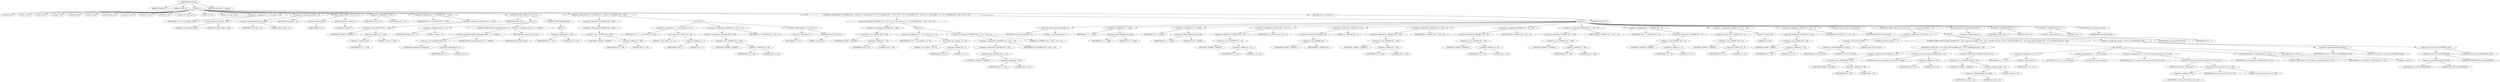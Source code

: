 digraph tftp_connect {  
"1000114" [label = "(METHOD,tftp_connect)" ]
"1000115" [label = "(PARAM,_DWORD *a1)" ]
"1000116" [label = "(PARAM,_BYTE *a2)" ]
"1000117" [label = "(BLOCK,,)" ]
"1000118" [label = "(LOCAL,v4: int)" ]
"1000119" [label = "(LOCAL,v5: int)" ]
"1000120" [label = "(LOCAL,v6: int)" ]
"1000121" [label = "(LOCAL,v7: int)" ]
"1000122" [label = "(LOCAL,v8: int)" ]
"1000123" [label = "(LOCAL,v9: int)" ]
"1000124" [label = "(LOCAL,result: int)" ]
"1000125" [label = "(LOCAL,v11: int)" ]
"1000126" [label = "(LOCAL,v12: int *)" ]
"1000127" [label = "(LOCAL,v13: int)" ]
"1000128" [label = "(LOCAL,v14: const char *)" ]
"1000129" [label = "(LOCAL,v15: int)" ]
"1000130" [label = "(LOCAL,v16: char [ 128 ])" ]
"1000131" [label = "(<operator>.assignment,v4 = Curl_ccalloc(1, 336))" ]
"1000132" [label = "(IDENTIFIER,v4,v4 = Curl_ccalloc(1, 336))" ]
"1000133" [label = "(Curl_ccalloc,Curl_ccalloc(1, 336))" ]
"1000134" [label = "(LITERAL,1,Curl_ccalloc(1, 336))" ]
"1000135" [label = "(LITERAL,336,Curl_ccalloc(1, 336))" ]
"1000136" [label = "(<operator>.assignment,a1[188] = v4)" ]
"1000137" [label = "(<operator>.indirectIndexAccess,a1[188])" ]
"1000138" [label = "(IDENTIFIER,a1,a1[188] = v4)" ]
"1000139" [label = "(LITERAL,188,a1[188] = v4)" ]
"1000140" [label = "(IDENTIFIER,v4,a1[188] = v4)" ]
"1000141" [label = "(CONTROL_STRUCTURE,if ( !v4 ),if ( !v4 ))" ]
"1000142" [label = "(<operator>.logicalNot,!v4)" ]
"1000143" [label = "(IDENTIFIER,v4,!v4)" ]
"1000144" [label = "(RETURN,return 27;,return 27;)" ]
"1000145" [label = "(LITERAL,27,return 27;)" ]
"1000146" [label = "(<operator>.assignment,v5 = v4)" ]
"1000147" [label = "(IDENTIFIER,v5,v5 = v4)" ]
"1000148" [label = "(IDENTIFIER,v4,v5 = v4)" ]
"1000149" [label = "(<operator>.assignment,v6 = *(_DWORD *)(*a1 + 1576))" ]
"1000150" [label = "(IDENTIFIER,v6,v6 = *(_DWORD *)(*a1 + 1576))" ]
"1000151" [label = "(<operator>.indirection,*(_DWORD *)(*a1 + 1576))" ]
"1000152" [label = "(<operator>.cast,(_DWORD *)(*a1 + 1576))" ]
"1000153" [label = "(UNKNOWN,_DWORD *,_DWORD *)" ]
"1000154" [label = "(<operator>.addition,*a1 + 1576)" ]
"1000155" [label = "(<operator>.indirection,*a1)" ]
"1000156" [label = "(IDENTIFIER,a1,*a1 + 1576)" ]
"1000157" [label = "(LITERAL,1576,*a1 + 1576)" ]
"1000158" [label = "(CONTROL_STRUCTURE,if ( v6 ),if ( v6 ))" ]
"1000159" [label = "(IDENTIFIER,v6,if ( v6 ))" ]
"1000160" [label = "(BLOCK,,)" ]
"1000161" [label = "(<operator>.assignment,result = 71)" ]
"1000162" [label = "(IDENTIFIER,result,result = 71)" ]
"1000163" [label = "(LITERAL,71,result = 71)" ]
"1000164" [label = "(CONTROL_STRUCTURE,if ( (unsigned int)(v6 - 8) >= 0xFFB1 ),if ( (unsigned int)(v6 - 8) >= 0xFFB1 ))" ]
"1000165" [label = "(<operator>.greaterEqualsThan,(unsigned int)(v6 - 8) >= 0xFFB1)" ]
"1000166" [label = "(<operator>.cast,(unsigned int)(v6 - 8))" ]
"1000167" [label = "(UNKNOWN,unsigned int,unsigned int)" ]
"1000168" [label = "(<operator>.subtraction,v6 - 8)" ]
"1000169" [label = "(IDENTIFIER,v6,v6 - 8)" ]
"1000170" [label = "(LITERAL,8,v6 - 8)" ]
"1000171" [label = "(LITERAL,0xFFB1,(unsigned int)(v6 - 8) >= 0xFFB1)" ]
"1000172" [label = "(RETURN,return result;,return result;)" ]
"1000173" [label = "(IDENTIFIER,result,return result;)" ]
"1000174" [label = "(CONTROL_STRUCTURE,else,else)" ]
"1000175" [label = "(BLOCK,,)" ]
"1000176" [label = "(<operator>.assignment,v6 = 512)" ]
"1000177" [label = "(IDENTIFIER,v6,v6 = 512)" ]
"1000178" [label = "(LITERAL,512,v6 = 512)" ]
"1000179" [label = "(CONTROL_STRUCTURE,if ( !*(_DWORD *)(v5 + 328) ),if ( !*(_DWORD *)(v5 + 328) ))" ]
"1000180" [label = "(<operator>.logicalNot,!*(_DWORD *)(v5 + 328))" ]
"1000181" [label = "(<operator>.indirection,*(_DWORD *)(v5 + 328))" ]
"1000182" [label = "(<operator>.cast,(_DWORD *)(v5 + 328))" ]
"1000183" [label = "(UNKNOWN,_DWORD *,_DWORD *)" ]
"1000184" [label = "(<operator>.addition,v5 + 328)" ]
"1000185" [label = "(IDENTIFIER,v5,v5 + 328)" ]
"1000186" [label = "(LITERAL,328,v5 + 328)" ]
"1000187" [label = "(BLOCK,,)" ]
"1000188" [label = "(<operator>.assignment,v11 = Curl_ccalloc(1, v6 + 4))" ]
"1000189" [label = "(IDENTIFIER,v11,v11 = Curl_ccalloc(1, v6 + 4))" ]
"1000190" [label = "(Curl_ccalloc,Curl_ccalloc(1, v6 + 4))" ]
"1000191" [label = "(LITERAL,1,Curl_ccalloc(1, v6 + 4))" ]
"1000192" [label = "(<operator>.addition,v6 + 4)" ]
"1000193" [label = "(IDENTIFIER,v6,v6 + 4)" ]
"1000194" [label = "(LITERAL,4,v6 + 4)" ]
"1000195" [label = "(<operator>.assignment,*(_DWORD *)(v5 + 328) = v11)" ]
"1000196" [label = "(<operator>.indirection,*(_DWORD *)(v5 + 328))" ]
"1000197" [label = "(<operator>.cast,(_DWORD *)(v5 + 328))" ]
"1000198" [label = "(UNKNOWN,_DWORD *,_DWORD *)" ]
"1000199" [label = "(<operator>.addition,v5 + 328)" ]
"1000200" [label = "(IDENTIFIER,v5,v5 + 328)" ]
"1000201" [label = "(LITERAL,328,v5 + 328)" ]
"1000202" [label = "(IDENTIFIER,v11,*(_DWORD *)(v5 + 328) = v11)" ]
"1000203" [label = "(CONTROL_STRUCTURE,if ( !v11 ),if ( !v11 ))" ]
"1000204" [label = "(<operator>.logicalNot,!v11)" ]
"1000205" [label = "(IDENTIFIER,v11,!v11)" ]
"1000206" [label = "(RETURN,return 27;,return 27;)" ]
"1000207" [label = "(LITERAL,27,return 27;)" ]
"1000208" [label = "(CONTROL_STRUCTURE,if ( *(_DWORD *)(v5 + 332) || (v15 = Curl_ccalloc(1, v6 + 4), (*(_DWORD *)(v5 + 332) = v15) != 0) ),if ( *(_DWORD *)(v5 + 332) || (v15 = Curl_ccalloc(1, v6 + 4), (*(_DWORD *)(v5 + 332) = v15) != 0) ))" ]
"1000209" [label = "(<operator>.logicalOr,*(_DWORD *)(v5 + 332) || (v15 = Curl_ccalloc(1, v6 + 4), (*(_DWORD *)(v5 + 332) = v15) != 0))" ]
"1000210" [label = "(<operator>.indirection,*(_DWORD *)(v5 + 332))" ]
"1000211" [label = "(<operator>.cast,(_DWORD *)(v5 + 332))" ]
"1000212" [label = "(UNKNOWN,_DWORD *,_DWORD *)" ]
"1000213" [label = "(<operator>.addition,v5 + 332)" ]
"1000214" [label = "(IDENTIFIER,v5,v5 + 332)" ]
"1000215" [label = "(LITERAL,332,v5 + 332)" ]
"1000216" [label = "(BLOCK,,)" ]
"1000217" [label = "(<operator>.assignment,v15 = Curl_ccalloc(1, v6 + 4))" ]
"1000218" [label = "(IDENTIFIER,v15,v15 = Curl_ccalloc(1, v6 + 4))" ]
"1000219" [label = "(Curl_ccalloc,Curl_ccalloc(1, v6 + 4))" ]
"1000220" [label = "(LITERAL,1,Curl_ccalloc(1, v6 + 4))" ]
"1000221" [label = "(<operator>.addition,v6 + 4)" ]
"1000222" [label = "(IDENTIFIER,v6,v6 + 4)" ]
"1000223" [label = "(LITERAL,4,v6 + 4)" ]
"1000224" [label = "(<operator>.notEquals,(*(_DWORD *)(v5 + 332) = v15) != 0)" ]
"1000225" [label = "(<operator>.assignment,*(_DWORD *)(v5 + 332) = v15)" ]
"1000226" [label = "(<operator>.indirection,*(_DWORD *)(v5 + 332))" ]
"1000227" [label = "(<operator>.cast,(_DWORD *)(v5 + 332))" ]
"1000228" [label = "(UNKNOWN,_DWORD *,_DWORD *)" ]
"1000229" [label = "(<operator>.addition,v5 + 332)" ]
"1000230" [label = "(IDENTIFIER,v5,v5 + 332)" ]
"1000231" [label = "(LITERAL,332,v5 + 332)" ]
"1000232" [label = "(IDENTIFIER,v15,*(_DWORD *)(v5 + 332) = v15)" ]
"1000233" [label = "(LITERAL,0,(*(_DWORD *)(v5 + 332) = v15) != 0)" ]
"1000234" [label = "(BLOCK,,)" ]
"1000235" [label = "(Curl_conncontrol,Curl_conncontrol(a1, 1))" ]
"1000236" [label = "(IDENTIFIER,a1,Curl_conncontrol(a1, 1))" ]
"1000237" [label = "(LITERAL,1,Curl_conncontrol(a1, 1))" ]
"1000238" [label = "(<operator>.assignment,v7 = a1[20])" ]
"1000239" [label = "(IDENTIFIER,v7,v7 = a1[20])" ]
"1000240" [label = "(<operator>.indirectIndexAccess,a1[20])" ]
"1000241" [label = "(IDENTIFIER,a1,v7 = a1[20])" ]
"1000242" [label = "(LITERAL,20,v7 = a1[20])" ]
"1000243" [label = "(<operator>.assignment,v8 = a1[105])" ]
"1000244" [label = "(IDENTIFIER,v8,v8 = a1[105])" ]
"1000245" [label = "(<operator>.indirectIndexAccess,a1[105])" ]
"1000246" [label = "(IDENTIFIER,a1,v8 = a1[105])" ]
"1000247" [label = "(LITERAL,105,v8 = a1[105])" ]
"1000248" [label = "(<operator>.assignment,*(_DWORD *)(v5 + 16) = a1)" ]
"1000249" [label = "(<operator>.indirection,*(_DWORD *)(v5 + 16))" ]
"1000250" [label = "(<operator>.cast,(_DWORD *)(v5 + 16))" ]
"1000251" [label = "(UNKNOWN,_DWORD *,_DWORD *)" ]
"1000252" [label = "(<operator>.addition,v5 + 16)" ]
"1000253" [label = "(IDENTIFIER,v5,v5 + 16)" ]
"1000254" [label = "(LITERAL,16,v5 + 16)" ]
"1000255" [label = "(IDENTIFIER,a1,*(_DWORD *)(v5 + 16) = a1)" ]
"1000256" [label = "(<operator>.assignment,*(_DWORD *)v5 = 0)" ]
"1000257" [label = "(<operator>.indirection,*(_DWORD *)v5)" ]
"1000258" [label = "(<operator>.cast,(_DWORD *)v5)" ]
"1000259" [label = "(UNKNOWN,_DWORD *,_DWORD *)" ]
"1000260" [label = "(IDENTIFIER,v5,(_DWORD *)v5)" ]
"1000261" [label = "(LITERAL,0,*(_DWORD *)v5 = 0)" ]
"1000262" [label = "(<operator>.assignment,*(_DWORD *)(v5 + 320) = v6)" ]
"1000263" [label = "(<operator>.indirection,*(_DWORD *)(v5 + 320))" ]
"1000264" [label = "(<operator>.cast,(_DWORD *)(v5 + 320))" ]
"1000265" [label = "(UNKNOWN,_DWORD *,_DWORD *)" ]
"1000266" [label = "(<operator>.addition,v5 + 320)" ]
"1000267" [label = "(IDENTIFIER,v5,v5 + 320)" ]
"1000268" [label = "(LITERAL,320,v5 + 320)" ]
"1000269" [label = "(IDENTIFIER,v6,*(_DWORD *)(v5 + 320) = v6)" ]
"1000270" [label = "(<operator>.assignment,*(_DWORD *)(v5 + 20) = v8)" ]
"1000271" [label = "(<operator>.indirection,*(_DWORD *)(v5 + 20))" ]
"1000272" [label = "(<operator>.cast,(_DWORD *)(v5 + 20))" ]
"1000273" [label = "(UNKNOWN,_DWORD *,_DWORD *)" ]
"1000274" [label = "(<operator>.addition,v5 + 20)" ]
"1000275" [label = "(IDENTIFIER,v5,v5 + 20)" ]
"1000276" [label = "(LITERAL,20,v5 + 20)" ]
"1000277" [label = "(IDENTIFIER,v8,*(_DWORD *)(v5 + 20) = v8)" ]
"1000278" [label = "(<operator>.assignment,*(_DWORD *)(v5 + 324) = v6)" ]
"1000279" [label = "(<operator>.indirection,*(_DWORD *)(v5 + 324))" ]
"1000280" [label = "(<operator>.cast,(_DWORD *)(v5 + 324))" ]
"1000281" [label = "(UNKNOWN,_DWORD *,_DWORD *)" ]
"1000282" [label = "(<operator>.addition,v5 + 324)" ]
"1000283" [label = "(IDENTIFIER,v5,v5 + 324)" ]
"1000284" [label = "(LITERAL,324,v5 + 324)" ]
"1000285" [label = "(IDENTIFIER,v6,*(_DWORD *)(v5 + 324) = v6)" ]
"1000286" [label = "(<operator>.assignment,v9 = *(_DWORD *)(v7 + 4))" ]
"1000287" [label = "(IDENTIFIER,v9,v9 = *(_DWORD *)(v7 + 4))" ]
"1000288" [label = "(<operator>.indirection,*(_DWORD *)(v7 + 4))" ]
"1000289" [label = "(<operator>.cast,(_DWORD *)(v7 + 4))" ]
"1000290" [label = "(UNKNOWN,_DWORD *,_DWORD *)" ]
"1000291" [label = "(<operator>.addition,v7 + 4)" ]
"1000292" [label = "(IDENTIFIER,v7,v7 + 4)" ]
"1000293" [label = "(LITERAL,4,v7 + 4)" ]
"1000294" [label = "(<operator>.assignment,*(_DWORD *)(v5 + 8) = -100)" ]
"1000295" [label = "(<operator>.indirection,*(_DWORD *)(v5 + 8))" ]
"1000296" [label = "(<operator>.cast,(_DWORD *)(v5 + 8))" ]
"1000297" [label = "(UNKNOWN,_DWORD *,_DWORD *)" ]
"1000298" [label = "(<operator>.addition,v5 + 8)" ]
"1000299" [label = "(IDENTIFIER,v5,v5 + 8)" ]
"1000300" [label = "(LITERAL,8,v5 + 8)" ]
"1000301" [label = "(<operator>.minus,-100)" ]
"1000302" [label = "(LITERAL,100,-100)" ]
"1000303" [label = "(<operator>.assignment,*(_WORD *)(v5 + 52) = v9)" ]
"1000304" [label = "(<operator>.indirection,*(_WORD *)(v5 + 52))" ]
"1000305" [label = "(<operator>.cast,(_WORD *)(v5 + 52))" ]
"1000306" [label = "(UNKNOWN,_WORD *,_WORD *)" ]
"1000307" [label = "(<operator>.addition,v5 + 52)" ]
"1000308" [label = "(IDENTIFIER,v5,v5 + 52)" ]
"1000309" [label = "(LITERAL,52,v5 + 52)" ]
"1000310" [label = "(IDENTIFIER,v9,*(_WORD *)(v5 + 52) = v9)" ]
"1000311" [label = "(tftp_set_timeouts,tftp_set_timeouts(v5))" ]
"1000312" [label = "(IDENTIFIER,v5,tftp_set_timeouts(v5))" ]
"1000313" [label = "(CONTROL_STRUCTURE,if ( (a1[147] & 0x40) == 0 ),if ( (a1[147] & 0x40) == 0 ))" ]
"1000314" [label = "(<operator>.equals,(a1[147] & 0x40) == 0)" ]
"1000315" [label = "(<operator>.and,a1[147] & 0x40)" ]
"1000316" [label = "(<operator>.indirectIndexAccess,a1[147])" ]
"1000317" [label = "(IDENTIFIER,a1,a1[147] & 0x40)" ]
"1000318" [label = "(LITERAL,147,a1[147] & 0x40)" ]
"1000319" [label = "(LITERAL,0x40,a1[147] & 0x40)" ]
"1000320" [label = "(LITERAL,0,(a1[147] & 0x40) == 0)" ]
"1000321" [label = "(BLOCK,,)" ]
"1000322" [label = "(CONTROL_STRUCTURE,if ( bind(*(_DWORD *)(v5 + 20), (const struct sockaddr *)(v5 + 52), *(_DWORD *)(a1[20] + 16)) ),if ( bind(*(_DWORD *)(v5 + 20), (const struct sockaddr *)(v5 + 52), *(_DWORD *)(a1[20] + 16)) ))" ]
"1000323" [label = "(bind,bind(*(_DWORD *)(v5 + 20), (const struct sockaddr *)(v5 + 52), *(_DWORD *)(a1[20] + 16)))" ]
"1000324" [label = "(<operator>.indirection,*(_DWORD *)(v5 + 20))" ]
"1000325" [label = "(<operator>.cast,(_DWORD *)(v5 + 20))" ]
"1000326" [label = "(UNKNOWN,_DWORD *,_DWORD *)" ]
"1000327" [label = "(<operator>.addition,v5 + 20)" ]
"1000328" [label = "(IDENTIFIER,v5,v5 + 20)" ]
"1000329" [label = "(LITERAL,20,v5 + 20)" ]
"1000330" [label = "(<operator>.cast,(const struct sockaddr *)(v5 + 52))" ]
"1000331" [label = "(UNKNOWN,const struct sockaddr *,const struct sockaddr *)" ]
"1000332" [label = "(<operator>.addition,v5 + 52)" ]
"1000333" [label = "(IDENTIFIER,v5,v5 + 52)" ]
"1000334" [label = "(LITERAL,52,v5 + 52)" ]
"1000335" [label = "(<operator>.indirection,*(_DWORD *)(a1[20] + 16))" ]
"1000336" [label = "(<operator>.cast,(_DWORD *)(a1[20] + 16))" ]
"1000337" [label = "(UNKNOWN,_DWORD *,_DWORD *)" ]
"1000338" [label = "(<operator>.addition,a1[20] + 16)" ]
"1000339" [label = "(<operator>.indirectIndexAccess,a1[20])" ]
"1000340" [label = "(IDENTIFIER,a1,a1[20] + 16)" ]
"1000341" [label = "(LITERAL,20,a1[20] + 16)" ]
"1000342" [label = "(LITERAL,16,a1[20] + 16)" ]
"1000343" [label = "(BLOCK,,)" ]
"1000344" [label = "(<operator>.assignment,v13 = *a1)" ]
"1000345" [label = "(IDENTIFIER,v13,v13 = *a1)" ]
"1000346" [label = "(<operator>.indirection,*a1)" ]
"1000347" [label = "(IDENTIFIER,a1,v13 = *a1)" ]
"1000348" [label = "(<operator>.assignment,v12 = _errno_location())" ]
"1000349" [label = "(IDENTIFIER,v12,v12 = _errno_location())" ]
"1000350" [label = "(_errno_location,_errno_location())" ]
"1000351" [label = "(<operator>.assignment,v14 = (const char *)Curl_strerror(*v12, v16, 128))" ]
"1000352" [label = "(IDENTIFIER,v14,v14 = (const char *)Curl_strerror(*v12, v16, 128))" ]
"1000353" [label = "(<operator>.cast,(const char *)Curl_strerror(*v12, v16, 128))" ]
"1000354" [label = "(UNKNOWN,const char *,const char *)" ]
"1000355" [label = "(Curl_strerror,Curl_strerror(*v12, v16, 128))" ]
"1000356" [label = "(<operator>.indirection,*v12)" ]
"1000357" [label = "(IDENTIFIER,v12,Curl_strerror(*v12, v16, 128))" ]
"1000358" [label = "(IDENTIFIER,v16,Curl_strerror(*v12, v16, 128))" ]
"1000359" [label = "(LITERAL,128,Curl_strerror(*v12, v16, 128))" ]
"1000360" [label = "(Curl_failf,Curl_failf(v13, \"bind() failed; %s\", v14))" ]
"1000361" [label = "(IDENTIFIER,v13,Curl_failf(v13, \"bind() failed; %s\", v14))" ]
"1000362" [label = "(LITERAL,\"bind() failed; %s\",Curl_failf(v13, \"bind() failed; %s\", v14))" ]
"1000363" [label = "(IDENTIFIER,v14,Curl_failf(v13, \"bind() failed; %s\", v14))" ]
"1000364" [label = "(RETURN,return 7;,return 7;)" ]
"1000365" [label = "(LITERAL,7,return 7;)" ]
"1000366" [label = "(<operator>.assignment,a1[147] = a1[147] & 0xFFFFFFBF | 0x40)" ]
"1000367" [label = "(<operator>.indirectIndexAccess,a1[147])" ]
"1000368" [label = "(IDENTIFIER,a1,a1[147] = a1[147] & 0xFFFFFFBF | 0x40)" ]
"1000369" [label = "(LITERAL,147,a1[147] = a1[147] & 0xFFFFFFBF | 0x40)" ]
"1000370" [label = "(<operator>.or,a1[147] & 0xFFFFFFBF | 0x40)" ]
"1000371" [label = "(<operator>.and,a1[147] & 0xFFFFFFBF)" ]
"1000372" [label = "(<operator>.indirectIndexAccess,a1[147])" ]
"1000373" [label = "(IDENTIFIER,a1,a1[147] & 0xFFFFFFBF)" ]
"1000374" [label = "(LITERAL,147,a1[147] & 0xFFFFFFBF)" ]
"1000375" [label = "(LITERAL,0xFFFFFFBF,a1[147] & 0xFFFFFFBF)" ]
"1000376" [label = "(LITERAL,0x40,a1[147] & 0xFFFFFFBF | 0x40)" ]
"1000377" [label = "(Curl_pgrsStartNow,Curl_pgrsStartNow(*a1))" ]
"1000378" [label = "(<operator>.indirection,*a1)" ]
"1000379" [label = "(IDENTIFIER,a1,Curl_pgrsStartNow(*a1))" ]
"1000380" [label = "(<operator>.assignment,result = 0)" ]
"1000381" [label = "(IDENTIFIER,result,result = 0)" ]
"1000382" [label = "(LITERAL,0,result = 0)" ]
"1000383" [label = "(<operator>.assignment,*a2 = 1)" ]
"1000384" [label = "(<operator>.indirection,*a2)" ]
"1000385" [label = "(IDENTIFIER,a2,*a2 = 1)" ]
"1000386" [label = "(LITERAL,1,*a2 = 1)" ]
"1000387" [label = "(RETURN,return result;,return result;)" ]
"1000388" [label = "(IDENTIFIER,result,return result;)" ]
"1000389" [label = "(RETURN,return 27;,return 27;)" ]
"1000390" [label = "(LITERAL,27,return 27;)" ]
"1000391" [label = "(METHOD_RETURN,int __fastcall)" ]
  "1000114" -> "1000115" 
  "1000114" -> "1000116" 
  "1000114" -> "1000117" 
  "1000114" -> "1000391" 
  "1000117" -> "1000118" 
  "1000117" -> "1000119" 
  "1000117" -> "1000120" 
  "1000117" -> "1000121" 
  "1000117" -> "1000122" 
  "1000117" -> "1000123" 
  "1000117" -> "1000124" 
  "1000117" -> "1000125" 
  "1000117" -> "1000126" 
  "1000117" -> "1000127" 
  "1000117" -> "1000128" 
  "1000117" -> "1000129" 
  "1000117" -> "1000130" 
  "1000117" -> "1000131" 
  "1000117" -> "1000136" 
  "1000117" -> "1000141" 
  "1000117" -> "1000146" 
  "1000117" -> "1000149" 
  "1000117" -> "1000158" 
  "1000117" -> "1000179" 
  "1000117" -> "1000208" 
  "1000117" -> "1000389" 
  "1000131" -> "1000132" 
  "1000131" -> "1000133" 
  "1000133" -> "1000134" 
  "1000133" -> "1000135" 
  "1000136" -> "1000137" 
  "1000136" -> "1000140" 
  "1000137" -> "1000138" 
  "1000137" -> "1000139" 
  "1000141" -> "1000142" 
  "1000141" -> "1000144" 
  "1000142" -> "1000143" 
  "1000144" -> "1000145" 
  "1000146" -> "1000147" 
  "1000146" -> "1000148" 
  "1000149" -> "1000150" 
  "1000149" -> "1000151" 
  "1000151" -> "1000152" 
  "1000152" -> "1000153" 
  "1000152" -> "1000154" 
  "1000154" -> "1000155" 
  "1000154" -> "1000157" 
  "1000155" -> "1000156" 
  "1000158" -> "1000159" 
  "1000158" -> "1000160" 
  "1000158" -> "1000174" 
  "1000160" -> "1000161" 
  "1000160" -> "1000164" 
  "1000161" -> "1000162" 
  "1000161" -> "1000163" 
  "1000164" -> "1000165" 
  "1000164" -> "1000172" 
  "1000165" -> "1000166" 
  "1000165" -> "1000171" 
  "1000166" -> "1000167" 
  "1000166" -> "1000168" 
  "1000168" -> "1000169" 
  "1000168" -> "1000170" 
  "1000172" -> "1000173" 
  "1000174" -> "1000175" 
  "1000175" -> "1000176" 
  "1000176" -> "1000177" 
  "1000176" -> "1000178" 
  "1000179" -> "1000180" 
  "1000179" -> "1000187" 
  "1000180" -> "1000181" 
  "1000181" -> "1000182" 
  "1000182" -> "1000183" 
  "1000182" -> "1000184" 
  "1000184" -> "1000185" 
  "1000184" -> "1000186" 
  "1000187" -> "1000188" 
  "1000187" -> "1000195" 
  "1000187" -> "1000203" 
  "1000188" -> "1000189" 
  "1000188" -> "1000190" 
  "1000190" -> "1000191" 
  "1000190" -> "1000192" 
  "1000192" -> "1000193" 
  "1000192" -> "1000194" 
  "1000195" -> "1000196" 
  "1000195" -> "1000202" 
  "1000196" -> "1000197" 
  "1000197" -> "1000198" 
  "1000197" -> "1000199" 
  "1000199" -> "1000200" 
  "1000199" -> "1000201" 
  "1000203" -> "1000204" 
  "1000203" -> "1000206" 
  "1000204" -> "1000205" 
  "1000206" -> "1000207" 
  "1000208" -> "1000209" 
  "1000208" -> "1000234" 
  "1000209" -> "1000210" 
  "1000209" -> "1000216" 
  "1000210" -> "1000211" 
  "1000211" -> "1000212" 
  "1000211" -> "1000213" 
  "1000213" -> "1000214" 
  "1000213" -> "1000215" 
  "1000216" -> "1000217" 
  "1000216" -> "1000224" 
  "1000217" -> "1000218" 
  "1000217" -> "1000219" 
  "1000219" -> "1000220" 
  "1000219" -> "1000221" 
  "1000221" -> "1000222" 
  "1000221" -> "1000223" 
  "1000224" -> "1000225" 
  "1000224" -> "1000233" 
  "1000225" -> "1000226" 
  "1000225" -> "1000232" 
  "1000226" -> "1000227" 
  "1000227" -> "1000228" 
  "1000227" -> "1000229" 
  "1000229" -> "1000230" 
  "1000229" -> "1000231" 
  "1000234" -> "1000235" 
  "1000234" -> "1000238" 
  "1000234" -> "1000243" 
  "1000234" -> "1000248" 
  "1000234" -> "1000256" 
  "1000234" -> "1000262" 
  "1000234" -> "1000270" 
  "1000234" -> "1000278" 
  "1000234" -> "1000286" 
  "1000234" -> "1000294" 
  "1000234" -> "1000303" 
  "1000234" -> "1000311" 
  "1000234" -> "1000313" 
  "1000234" -> "1000377" 
  "1000234" -> "1000380" 
  "1000234" -> "1000383" 
  "1000234" -> "1000387" 
  "1000235" -> "1000236" 
  "1000235" -> "1000237" 
  "1000238" -> "1000239" 
  "1000238" -> "1000240" 
  "1000240" -> "1000241" 
  "1000240" -> "1000242" 
  "1000243" -> "1000244" 
  "1000243" -> "1000245" 
  "1000245" -> "1000246" 
  "1000245" -> "1000247" 
  "1000248" -> "1000249" 
  "1000248" -> "1000255" 
  "1000249" -> "1000250" 
  "1000250" -> "1000251" 
  "1000250" -> "1000252" 
  "1000252" -> "1000253" 
  "1000252" -> "1000254" 
  "1000256" -> "1000257" 
  "1000256" -> "1000261" 
  "1000257" -> "1000258" 
  "1000258" -> "1000259" 
  "1000258" -> "1000260" 
  "1000262" -> "1000263" 
  "1000262" -> "1000269" 
  "1000263" -> "1000264" 
  "1000264" -> "1000265" 
  "1000264" -> "1000266" 
  "1000266" -> "1000267" 
  "1000266" -> "1000268" 
  "1000270" -> "1000271" 
  "1000270" -> "1000277" 
  "1000271" -> "1000272" 
  "1000272" -> "1000273" 
  "1000272" -> "1000274" 
  "1000274" -> "1000275" 
  "1000274" -> "1000276" 
  "1000278" -> "1000279" 
  "1000278" -> "1000285" 
  "1000279" -> "1000280" 
  "1000280" -> "1000281" 
  "1000280" -> "1000282" 
  "1000282" -> "1000283" 
  "1000282" -> "1000284" 
  "1000286" -> "1000287" 
  "1000286" -> "1000288" 
  "1000288" -> "1000289" 
  "1000289" -> "1000290" 
  "1000289" -> "1000291" 
  "1000291" -> "1000292" 
  "1000291" -> "1000293" 
  "1000294" -> "1000295" 
  "1000294" -> "1000301" 
  "1000295" -> "1000296" 
  "1000296" -> "1000297" 
  "1000296" -> "1000298" 
  "1000298" -> "1000299" 
  "1000298" -> "1000300" 
  "1000301" -> "1000302" 
  "1000303" -> "1000304" 
  "1000303" -> "1000310" 
  "1000304" -> "1000305" 
  "1000305" -> "1000306" 
  "1000305" -> "1000307" 
  "1000307" -> "1000308" 
  "1000307" -> "1000309" 
  "1000311" -> "1000312" 
  "1000313" -> "1000314" 
  "1000313" -> "1000321" 
  "1000314" -> "1000315" 
  "1000314" -> "1000320" 
  "1000315" -> "1000316" 
  "1000315" -> "1000319" 
  "1000316" -> "1000317" 
  "1000316" -> "1000318" 
  "1000321" -> "1000322" 
  "1000321" -> "1000366" 
  "1000322" -> "1000323" 
  "1000322" -> "1000343" 
  "1000323" -> "1000324" 
  "1000323" -> "1000330" 
  "1000323" -> "1000335" 
  "1000324" -> "1000325" 
  "1000325" -> "1000326" 
  "1000325" -> "1000327" 
  "1000327" -> "1000328" 
  "1000327" -> "1000329" 
  "1000330" -> "1000331" 
  "1000330" -> "1000332" 
  "1000332" -> "1000333" 
  "1000332" -> "1000334" 
  "1000335" -> "1000336" 
  "1000336" -> "1000337" 
  "1000336" -> "1000338" 
  "1000338" -> "1000339" 
  "1000338" -> "1000342" 
  "1000339" -> "1000340" 
  "1000339" -> "1000341" 
  "1000343" -> "1000344" 
  "1000343" -> "1000348" 
  "1000343" -> "1000351" 
  "1000343" -> "1000360" 
  "1000343" -> "1000364" 
  "1000344" -> "1000345" 
  "1000344" -> "1000346" 
  "1000346" -> "1000347" 
  "1000348" -> "1000349" 
  "1000348" -> "1000350" 
  "1000351" -> "1000352" 
  "1000351" -> "1000353" 
  "1000353" -> "1000354" 
  "1000353" -> "1000355" 
  "1000355" -> "1000356" 
  "1000355" -> "1000358" 
  "1000355" -> "1000359" 
  "1000356" -> "1000357" 
  "1000360" -> "1000361" 
  "1000360" -> "1000362" 
  "1000360" -> "1000363" 
  "1000364" -> "1000365" 
  "1000366" -> "1000367" 
  "1000366" -> "1000370" 
  "1000367" -> "1000368" 
  "1000367" -> "1000369" 
  "1000370" -> "1000371" 
  "1000370" -> "1000376" 
  "1000371" -> "1000372" 
  "1000371" -> "1000375" 
  "1000372" -> "1000373" 
  "1000372" -> "1000374" 
  "1000377" -> "1000378" 
  "1000378" -> "1000379" 
  "1000380" -> "1000381" 
  "1000380" -> "1000382" 
  "1000383" -> "1000384" 
  "1000383" -> "1000386" 
  "1000384" -> "1000385" 
  "1000387" -> "1000388" 
  "1000389" -> "1000390" 
}
